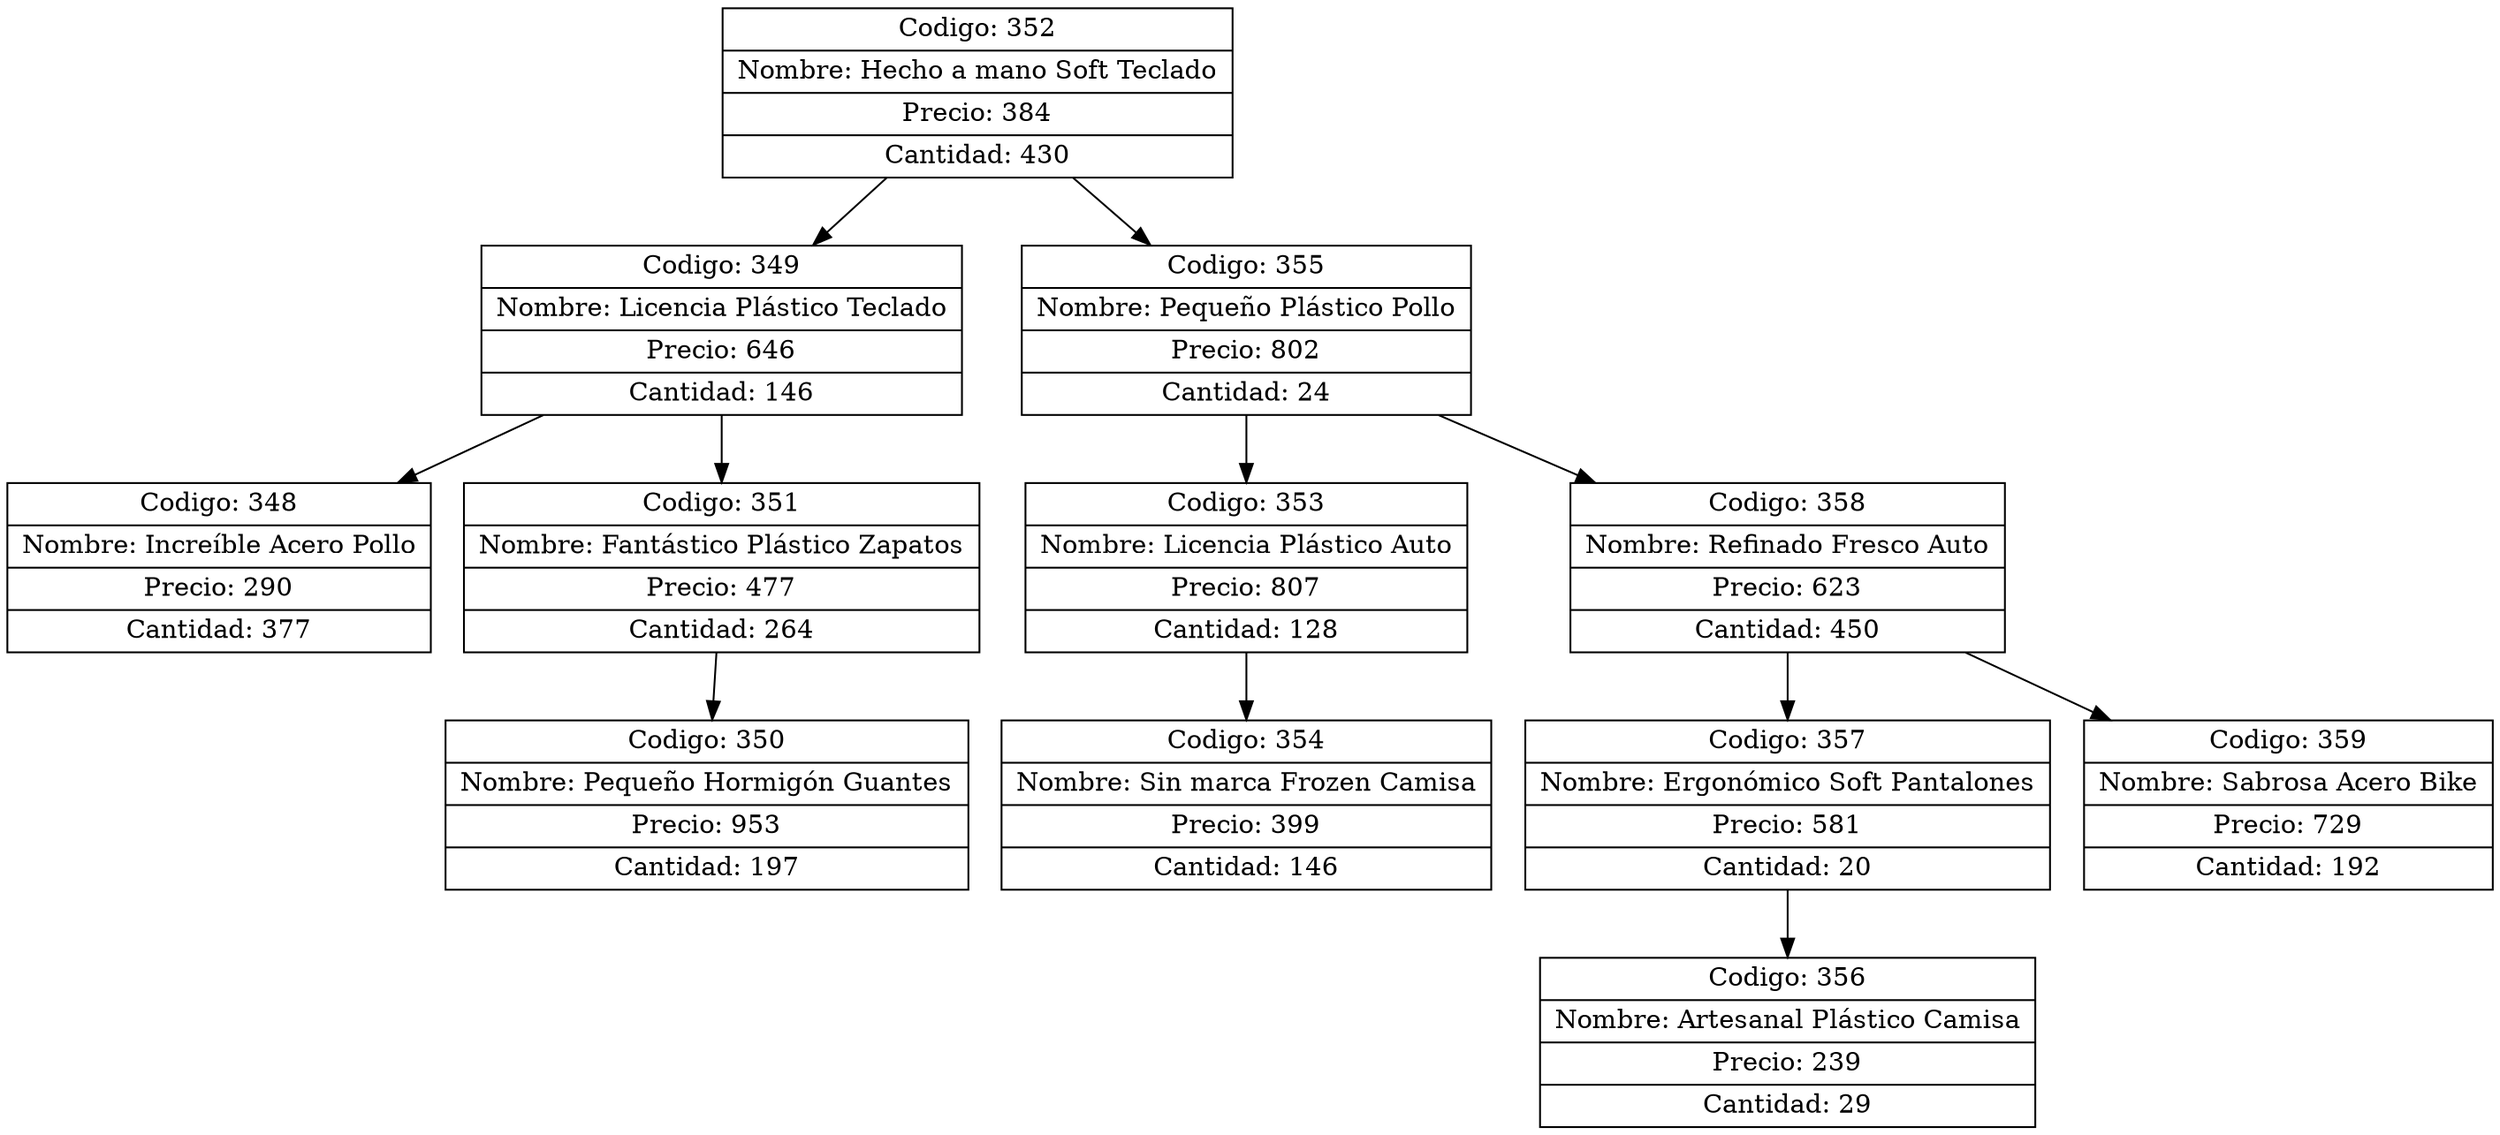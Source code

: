 digraph grafico{
rankdir=UD 
node[shape=box] 
concentrate=true 
nodo352[ shape=record, label ="{Codigo: 352|Nombre: Hecho a mano Soft Teclado|Precio: 384|Cantidad: 430}"];
nodo349[ shape=record, label ="{Codigo: 349|Nombre: Licencia Plástico Teclado|Precio: 646|Cantidad: 146}"];
nodo348[ shape=record, label ="{Codigo: 348|Nombre: Increíble Acero Pollo|Precio: 290|Cantidad: 377}"];
nodo349->nodo348
nodo351[ shape=record, label ="{Codigo: 351|Nombre: Fantástico Plástico Zapatos|Precio: 477|Cantidad: 264}"];
nodo350[ shape=record, label ="{Codigo: 350|Nombre: Pequeño Hormigón Guantes|Precio: 953|Cantidad: 197}"];
nodo351->nodo350
nodo349->nodo351
nodo352->nodo349
nodo355[ shape=record, label ="{Codigo: 355|Nombre: Pequeño Plástico Pollo|Precio: 802|Cantidad: 24}"];
nodo353[ shape=record, label ="{Codigo: 353|Nombre: Licencia Plástico Auto|Precio: 807|Cantidad: 128}"];
nodo354[ shape=record, label ="{Codigo: 354|Nombre: Sin marca Frozen Camisa|Precio: 399|Cantidad: 146}"];
nodo353->nodo354
nodo355->nodo353
nodo358[ shape=record, label ="{Codigo: 358|Nombre: Refinado Fresco Auto|Precio: 623|Cantidad: 450}"];
nodo357[ shape=record, label ="{Codigo: 357|Nombre: Ergonómico Soft Pantalones|Precio: 581|Cantidad: 20}"];
nodo356[ shape=record, label ="{Codigo: 356|Nombre: Artesanal Plástico Camisa|Precio: 239|Cantidad: 29}"];
nodo357->nodo356
nodo358->nodo357
nodo359[ shape=record, label ="{Codigo: 359|Nombre: Sabrosa Acero Bike|Precio: 729|Cantidad: 192}"];
nodo358->nodo359
nodo355->nodo358
nodo352->nodo355
}